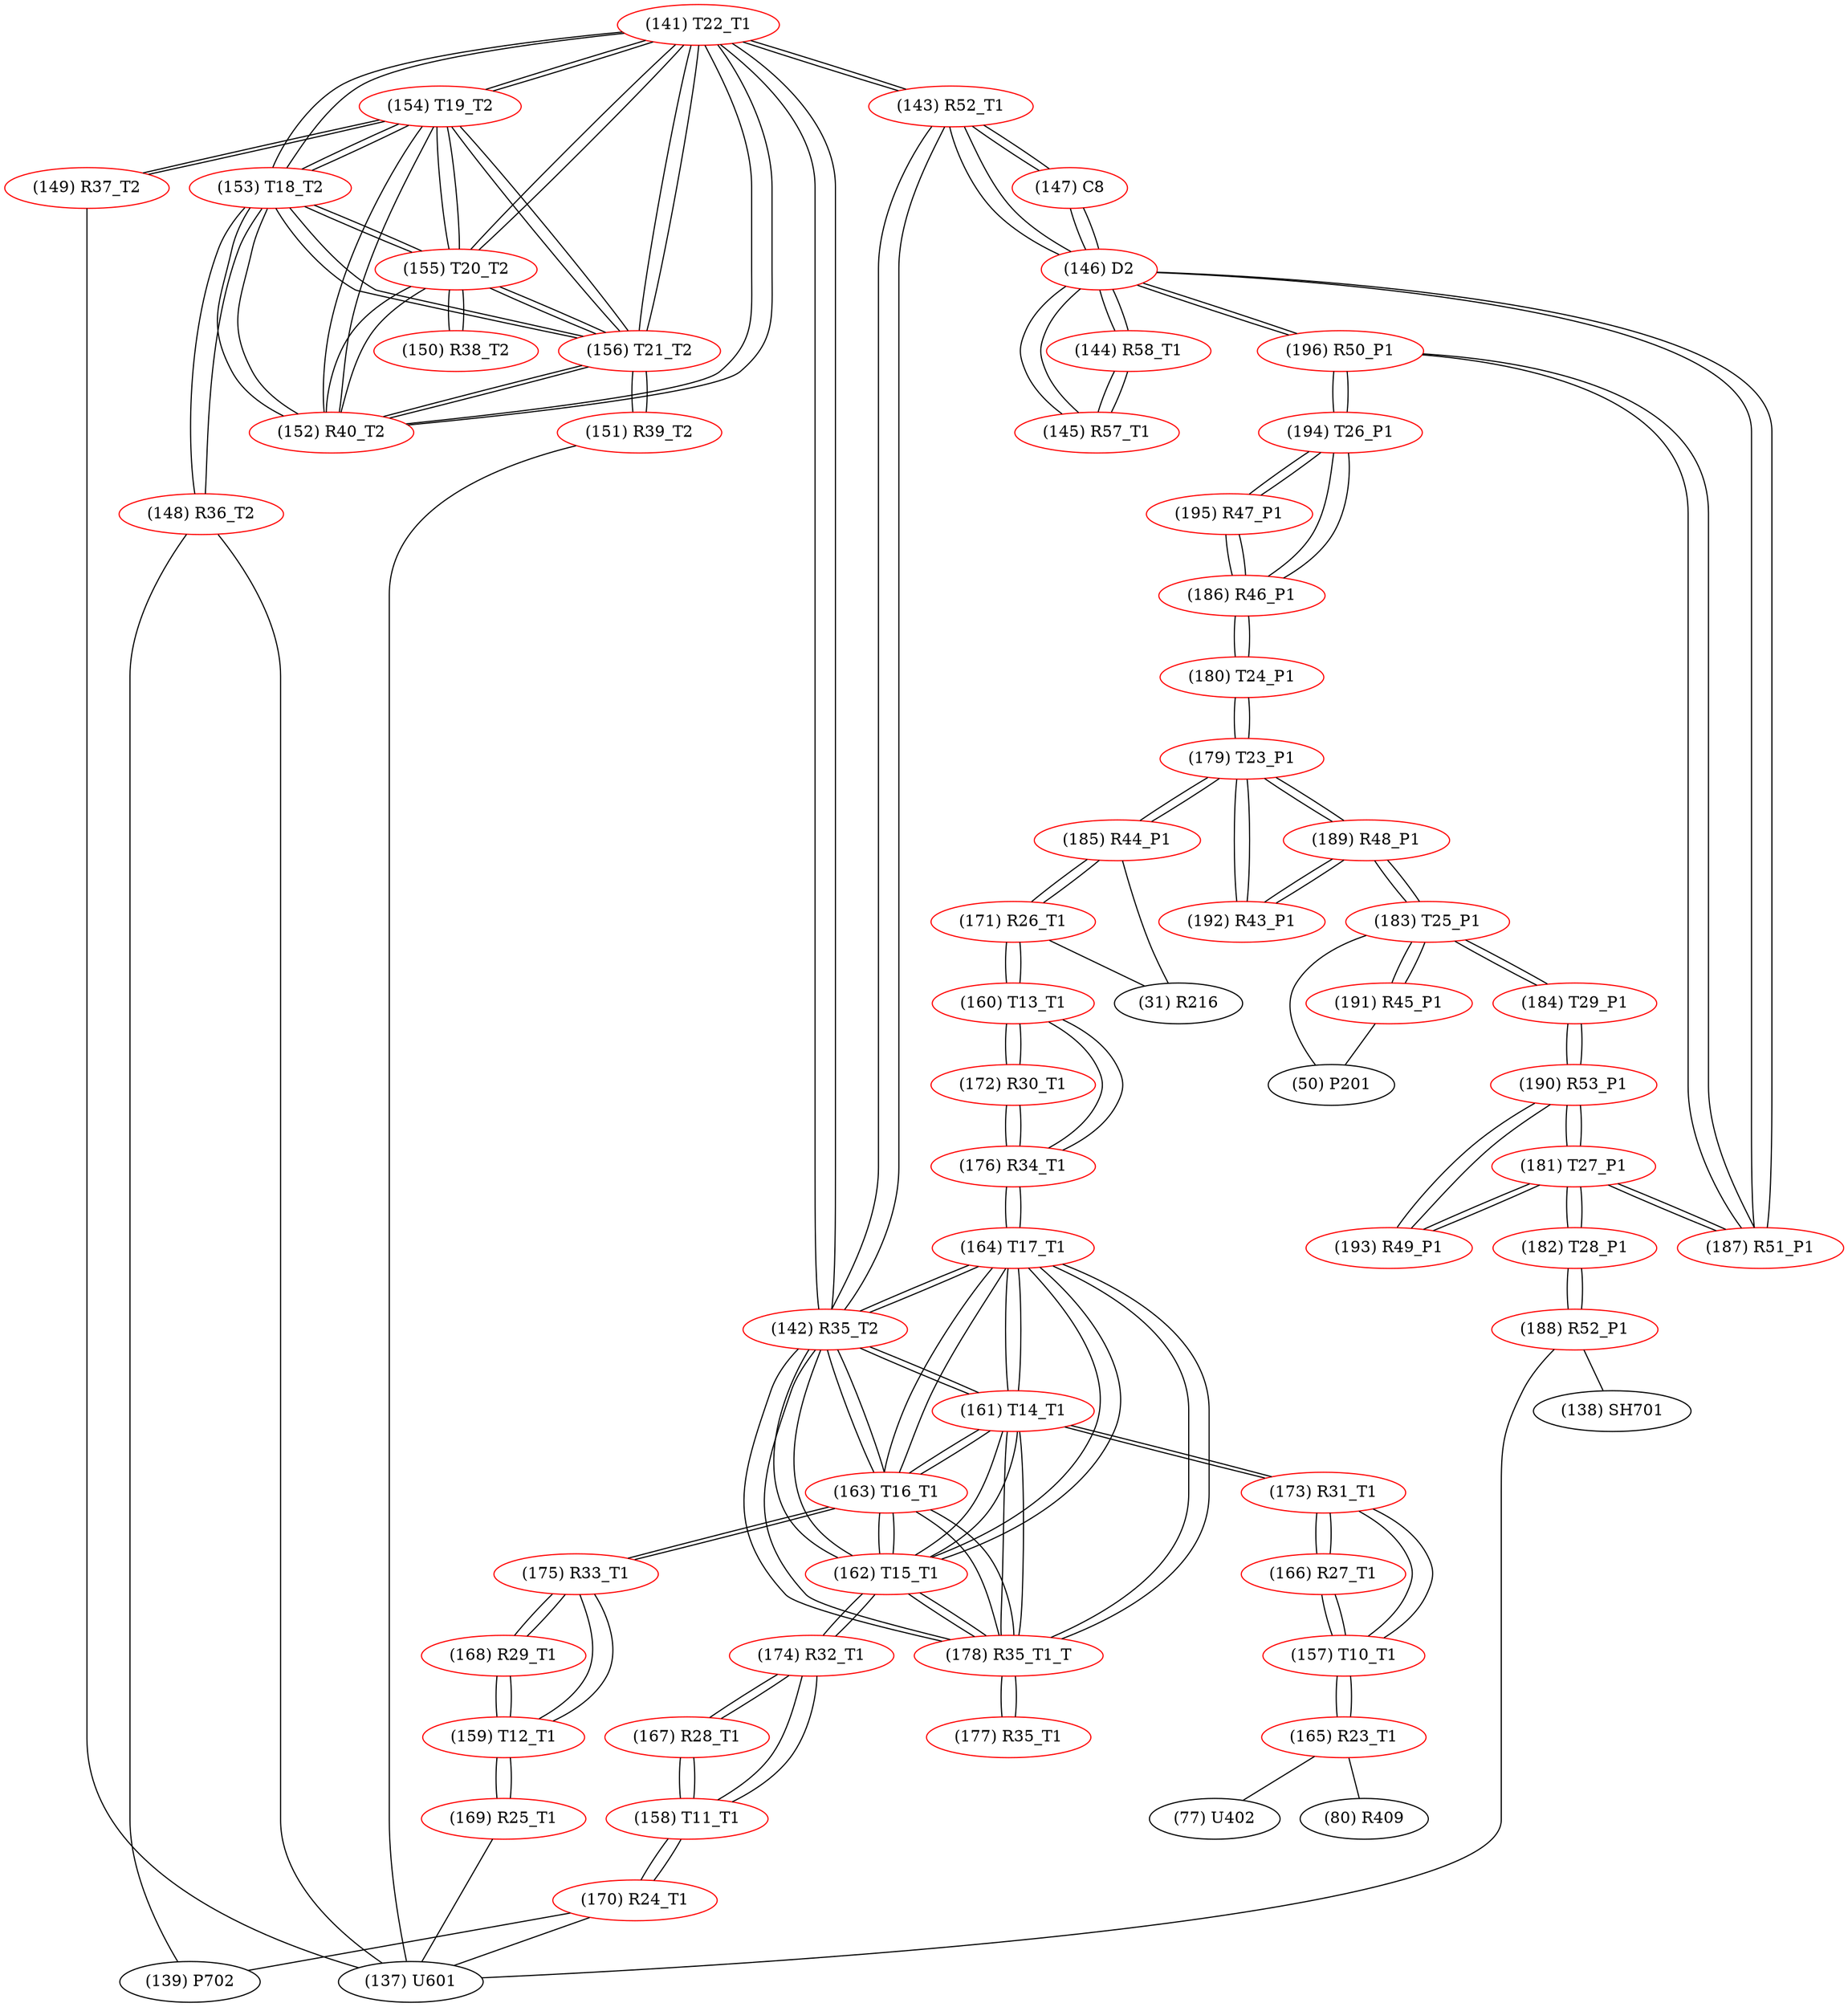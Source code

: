 graph {
	141 [label="(141) T22_T1" color=red]
	154 [label="(154) T19_T2"]
	153 [label="(153) T18_T2"]
	152 [label="(152) R40_T2"]
	156 [label="(156) T21_T2"]
	155 [label="(155) T20_T2"]
	143 [label="(143) R52_T1"]
	142 [label="(142) R35_T2"]
	142 [label="(142) R35_T2" color=red]
	163 [label="(163) T16_T1"]
	162 [label="(162) T15_T1"]
	178 [label="(178) R35_T1_T"]
	161 [label="(161) T14_T1"]
	164 [label="(164) T17_T1"]
	143 [label="(143) R52_T1"]
	141 [label="(141) T22_T1"]
	143 [label="(143) R52_T1" color=red]
	146 [label="(146) D2"]
	147 [label="(147) C8"]
	142 [label="(142) R35_T2"]
	141 [label="(141) T22_T1"]
	144 [label="(144) R58_T1" color=red]
	145 [label="(145) R57_T1"]
	146 [label="(146) D2"]
	145 [label="(145) R57_T1" color=red]
	144 [label="(144) R58_T1"]
	146 [label="(146) D2"]
	146 [label="(146) D2" color=red]
	143 [label="(143) R52_T1"]
	147 [label="(147) C8"]
	144 [label="(144) R58_T1"]
	145 [label="(145) R57_T1"]
	187 [label="(187) R51_P1"]
	196 [label="(196) R50_P1"]
	147 [label="(147) C8" color=red]
	146 [label="(146) D2"]
	143 [label="(143) R52_T1"]
	148 [label="(148) R36_T2" color=red]
	139 [label="(139) P702"]
	137 [label="(137) U601"]
	153 [label="(153) T18_T2"]
	149 [label="(149) R37_T2" color=red]
	137 [label="(137) U601"]
	154 [label="(154) T19_T2"]
	150 [label="(150) R38_T2" color=red]
	155 [label="(155) T20_T2"]
	151 [label="(151) R39_T2" color=red]
	137 [label="(137) U601"]
	156 [label="(156) T21_T2"]
	152 [label="(152) R40_T2" color=red]
	141 [label="(141) T22_T1"]
	154 [label="(154) T19_T2"]
	153 [label="(153) T18_T2"]
	156 [label="(156) T21_T2"]
	155 [label="(155) T20_T2"]
	153 [label="(153) T18_T2" color=red]
	141 [label="(141) T22_T1"]
	154 [label="(154) T19_T2"]
	152 [label="(152) R40_T2"]
	156 [label="(156) T21_T2"]
	155 [label="(155) T20_T2"]
	148 [label="(148) R36_T2"]
	154 [label="(154) T19_T2" color=red]
	141 [label="(141) T22_T1"]
	153 [label="(153) T18_T2"]
	152 [label="(152) R40_T2"]
	156 [label="(156) T21_T2"]
	155 [label="(155) T20_T2"]
	149 [label="(149) R37_T2"]
	155 [label="(155) T20_T2" color=red]
	141 [label="(141) T22_T1"]
	154 [label="(154) T19_T2"]
	153 [label="(153) T18_T2"]
	152 [label="(152) R40_T2"]
	156 [label="(156) T21_T2"]
	150 [label="(150) R38_T2"]
	156 [label="(156) T21_T2" color=red]
	141 [label="(141) T22_T1"]
	154 [label="(154) T19_T2"]
	153 [label="(153) T18_T2"]
	152 [label="(152) R40_T2"]
	155 [label="(155) T20_T2"]
	151 [label="(151) R39_T2"]
	157 [label="(157) T10_T1" color=red]
	165 [label="(165) R23_T1"]
	173 [label="(173) R31_T1"]
	166 [label="(166) R27_T1"]
	158 [label="(158) T11_T1" color=red]
	170 [label="(170) R24_T1"]
	174 [label="(174) R32_T1"]
	167 [label="(167) R28_T1"]
	159 [label="(159) T12_T1" color=red]
	175 [label="(175) R33_T1"]
	168 [label="(168) R29_T1"]
	169 [label="(169) R25_T1"]
	160 [label="(160) T13_T1" color=red]
	172 [label="(172) R30_T1"]
	176 [label="(176) R34_T1"]
	171 [label="(171) R26_T1"]
	161 [label="(161) T14_T1" color=red]
	163 [label="(163) T16_T1"]
	162 [label="(162) T15_T1"]
	178 [label="(178) R35_T1_T"]
	164 [label="(164) T17_T1"]
	142 [label="(142) R35_T2"]
	173 [label="(173) R31_T1"]
	162 [label="(162) T15_T1" color=red]
	163 [label="(163) T16_T1"]
	178 [label="(178) R35_T1_T"]
	161 [label="(161) T14_T1"]
	164 [label="(164) T17_T1"]
	142 [label="(142) R35_T2"]
	174 [label="(174) R32_T1"]
	163 [label="(163) T16_T1" color=red]
	162 [label="(162) T15_T1"]
	178 [label="(178) R35_T1_T"]
	161 [label="(161) T14_T1"]
	164 [label="(164) T17_T1"]
	142 [label="(142) R35_T2"]
	175 [label="(175) R33_T1"]
	164 [label="(164) T17_T1" color=red]
	163 [label="(163) T16_T1"]
	162 [label="(162) T15_T1"]
	178 [label="(178) R35_T1_T"]
	161 [label="(161) T14_T1"]
	142 [label="(142) R35_T2"]
	176 [label="(176) R34_T1"]
	165 [label="(165) R23_T1" color=red]
	80 [label="(80) R409"]
	77 [label="(77) U402"]
	157 [label="(157) T10_T1"]
	166 [label="(166) R27_T1" color=red]
	157 [label="(157) T10_T1"]
	173 [label="(173) R31_T1"]
	167 [label="(167) R28_T1" color=red]
	174 [label="(174) R32_T1"]
	158 [label="(158) T11_T1"]
	168 [label="(168) R29_T1" color=red]
	175 [label="(175) R33_T1"]
	159 [label="(159) T12_T1"]
	169 [label="(169) R25_T1" color=red]
	137 [label="(137) U601"]
	159 [label="(159) T12_T1"]
	170 [label="(170) R24_T1" color=red]
	139 [label="(139) P702"]
	137 [label="(137) U601"]
	158 [label="(158) T11_T1"]
	171 [label="(171) R26_T1" color=red]
	185 [label="(185) R44_P1"]
	31 [label="(31) R216"]
	160 [label="(160) T13_T1"]
	172 [label="(172) R30_T1" color=red]
	176 [label="(176) R34_T1"]
	160 [label="(160) T13_T1"]
	173 [label="(173) R31_T1" color=red]
	157 [label="(157) T10_T1"]
	166 [label="(166) R27_T1"]
	161 [label="(161) T14_T1"]
	174 [label="(174) R32_T1" color=red]
	162 [label="(162) T15_T1"]
	167 [label="(167) R28_T1"]
	158 [label="(158) T11_T1"]
	175 [label="(175) R33_T1" color=red]
	163 [label="(163) T16_T1"]
	168 [label="(168) R29_T1"]
	159 [label="(159) T12_T1"]
	176 [label="(176) R34_T1" color=red]
	164 [label="(164) T17_T1"]
	172 [label="(172) R30_T1"]
	160 [label="(160) T13_T1"]
	177 [label="(177) R35_T1" color=red]
	178 [label="(178) R35_T1_T"]
	178 [label="(178) R35_T1_T" color=red]
	163 [label="(163) T16_T1"]
	162 [label="(162) T15_T1"]
	161 [label="(161) T14_T1"]
	164 [label="(164) T17_T1"]
	142 [label="(142) R35_T2"]
	177 [label="(177) R35_T1"]
	179 [label="(179) T23_P1" color=red]
	189 [label="(189) R48_P1"]
	192 [label="(192) R43_P1"]
	180 [label="(180) T24_P1"]
	185 [label="(185) R44_P1"]
	180 [label="(180) T24_P1" color=red]
	186 [label="(186) R46_P1"]
	179 [label="(179) T23_P1"]
	181 [label="(181) T27_P1" color=red]
	187 [label="(187) R51_P1"]
	182 [label="(182) T28_P1"]
	190 [label="(190) R53_P1"]
	193 [label="(193) R49_P1"]
	182 [label="(182) T28_P1" color=red]
	188 [label="(188) R52_P1"]
	181 [label="(181) T27_P1"]
	183 [label="(183) T25_P1" color=red]
	184 [label="(184) T29_P1"]
	189 [label="(189) R48_P1"]
	191 [label="(191) R45_P1"]
	50 [label="(50) P201"]
	184 [label="(184) T29_P1" color=red]
	183 [label="(183) T25_P1"]
	190 [label="(190) R53_P1"]
	185 [label="(185) R44_P1" color=red]
	31 [label="(31) R216"]
	171 [label="(171) R26_T1"]
	179 [label="(179) T23_P1"]
	186 [label="(186) R46_P1" color=red]
	194 [label="(194) T26_P1"]
	195 [label="(195) R47_P1"]
	180 [label="(180) T24_P1"]
	187 [label="(187) R51_P1" color=red]
	181 [label="(181) T27_P1"]
	196 [label="(196) R50_P1"]
	146 [label="(146) D2"]
	188 [label="(188) R52_P1" color=red]
	137 [label="(137) U601"]
	138 [label="(138) SH701"]
	182 [label="(182) T28_P1"]
	189 [label="(189) R48_P1" color=red]
	183 [label="(183) T25_P1"]
	179 [label="(179) T23_P1"]
	192 [label="(192) R43_P1"]
	190 [label="(190) R53_P1" color=red]
	184 [label="(184) T29_P1"]
	181 [label="(181) T27_P1"]
	193 [label="(193) R49_P1"]
	191 [label="(191) R45_P1" color=red]
	183 [label="(183) T25_P1"]
	50 [label="(50) P201"]
	192 [label="(192) R43_P1" color=red]
	189 [label="(189) R48_P1"]
	179 [label="(179) T23_P1"]
	193 [label="(193) R49_P1" color=red]
	181 [label="(181) T27_P1"]
	190 [label="(190) R53_P1"]
	194 [label="(194) T26_P1" color=red]
	196 [label="(196) R50_P1"]
	186 [label="(186) R46_P1"]
	195 [label="(195) R47_P1"]
	195 [label="(195) R47_P1" color=red]
	194 [label="(194) T26_P1"]
	186 [label="(186) R46_P1"]
	196 [label="(196) R50_P1" color=red]
	194 [label="(194) T26_P1"]
	187 [label="(187) R51_P1"]
	146 [label="(146) D2"]
	141 -- 154
	141 -- 153
	141 -- 152
	141 -- 156
	141 -- 155
	141 -- 143
	141 -- 142
	142 -- 163
	142 -- 162
	142 -- 178
	142 -- 161
	142 -- 164
	142 -- 143
	142 -- 141
	143 -- 146
	143 -- 147
	143 -- 142
	143 -- 141
	144 -- 145
	144 -- 146
	145 -- 144
	145 -- 146
	146 -- 143
	146 -- 147
	146 -- 144
	146 -- 145
	146 -- 187
	146 -- 196
	147 -- 146
	147 -- 143
	148 -- 139
	148 -- 137
	148 -- 153
	149 -- 137
	149 -- 154
	150 -- 155
	151 -- 137
	151 -- 156
	152 -- 141
	152 -- 154
	152 -- 153
	152 -- 156
	152 -- 155
	153 -- 141
	153 -- 154
	153 -- 152
	153 -- 156
	153 -- 155
	153 -- 148
	154 -- 141
	154 -- 153
	154 -- 152
	154 -- 156
	154 -- 155
	154 -- 149
	155 -- 141
	155 -- 154
	155 -- 153
	155 -- 152
	155 -- 156
	155 -- 150
	156 -- 141
	156 -- 154
	156 -- 153
	156 -- 152
	156 -- 155
	156 -- 151
	157 -- 165
	157 -- 173
	157 -- 166
	158 -- 170
	158 -- 174
	158 -- 167
	159 -- 175
	159 -- 168
	159 -- 169
	160 -- 172
	160 -- 176
	160 -- 171
	161 -- 163
	161 -- 162
	161 -- 178
	161 -- 164
	161 -- 142
	161 -- 173
	162 -- 163
	162 -- 178
	162 -- 161
	162 -- 164
	162 -- 142
	162 -- 174
	163 -- 162
	163 -- 178
	163 -- 161
	163 -- 164
	163 -- 142
	163 -- 175
	164 -- 163
	164 -- 162
	164 -- 178
	164 -- 161
	164 -- 142
	164 -- 176
	165 -- 80
	165 -- 77
	165 -- 157
	166 -- 157
	166 -- 173
	167 -- 174
	167 -- 158
	168 -- 175
	168 -- 159
	169 -- 137
	169 -- 159
	170 -- 139
	170 -- 137
	170 -- 158
	171 -- 185
	171 -- 31
	171 -- 160
	172 -- 176
	172 -- 160
	173 -- 157
	173 -- 166
	173 -- 161
	174 -- 162
	174 -- 167
	174 -- 158
	175 -- 163
	175 -- 168
	175 -- 159
	176 -- 164
	176 -- 172
	176 -- 160
	177 -- 178
	178 -- 163
	178 -- 162
	178 -- 161
	178 -- 164
	178 -- 142
	178 -- 177
	179 -- 189
	179 -- 192
	179 -- 180
	179 -- 185
	180 -- 186
	180 -- 179
	181 -- 187
	181 -- 182
	181 -- 190
	181 -- 193
	182 -- 188
	182 -- 181
	183 -- 184
	183 -- 189
	183 -- 191
	183 -- 50
	184 -- 183
	184 -- 190
	185 -- 31
	185 -- 171
	185 -- 179
	186 -- 194
	186 -- 195
	186 -- 180
	187 -- 181
	187 -- 196
	187 -- 146
	188 -- 137
	188 -- 138
	188 -- 182
	189 -- 183
	189 -- 179
	189 -- 192
	190 -- 184
	190 -- 181
	190 -- 193
	191 -- 183
	191 -- 50
	192 -- 189
	192 -- 179
	193 -- 181
	193 -- 190
	194 -- 196
	194 -- 186
	194 -- 195
	195 -- 194
	195 -- 186
	196 -- 194
	196 -- 187
	196 -- 146
}